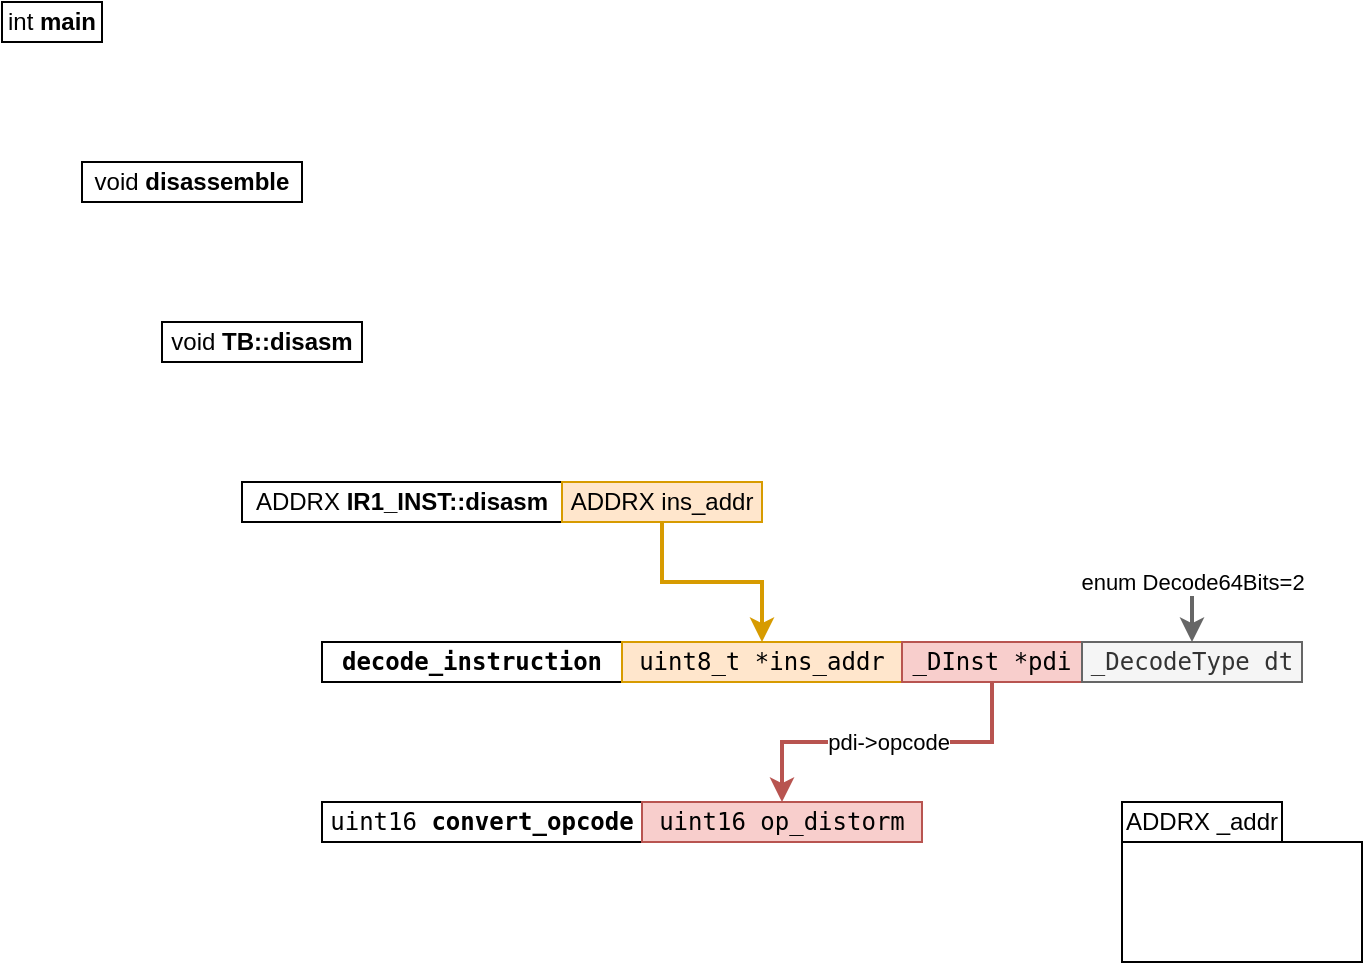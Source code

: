 <mxfile version="10.8.0" type="device"><diagram id="bkO7ftshaJtal8UCtl4T" name="Page-1"><mxGraphModel dx="634" dy="405" grid="1" gridSize="10" guides="1" tooltips="1" connect="1" arrows="1" fold="1" page="1" pageScale="1" pageWidth="827" pageHeight="1169" math="0" shadow="0"><root><mxCell id="0"/><mxCell id="1" parent="0"/><mxCell id="OEmIz0ak1bt8QmwSjWVq-1" value="int &lt;b&gt;main&lt;/b&gt;" style="rounded=0;whiteSpace=wrap;html=1;" vertex="1" parent="1"><mxGeometry x="40" y="40" width="50" height="20" as="geometry"/></mxCell><mxCell id="OEmIz0ak1bt8QmwSjWVq-2" value="void&lt;b&gt; disassemble&lt;/b&gt;" style="rounded=0;whiteSpace=wrap;html=1;" vertex="1" parent="1"><mxGeometry x="80" y="120" width="110" height="20" as="geometry"/></mxCell><mxCell id="OEmIz0ak1bt8QmwSjWVq-3" value="void &lt;b&gt;TB::disasm&lt;/b&gt;" style="rounded=0;whiteSpace=wrap;html=1;" vertex="1" parent="1"><mxGeometry x="120" y="200" width="100" height="20" as="geometry"/></mxCell><mxCell id="OEmIz0ak1bt8QmwSjWVq-4" value="ADDRX &lt;b&gt;IR1_INST::disasm&lt;/b&gt;" style="rounded=0;whiteSpace=wrap;html=1;" vertex="1" parent="1"><mxGeometry x="160" y="280" width="160" height="20" as="geometry"/></mxCell><mxCell id="OEmIz0ak1bt8QmwSjWVq-14" style="edgeStyle=orthogonalEdgeStyle;rounded=0;orthogonalLoop=1;jettySize=auto;html=1;strokeWidth=2;fillColor=#ffe6cc;strokeColor=#d79b00;" edge="1" parent="1" source="OEmIz0ak1bt8QmwSjWVq-5" target="OEmIz0ak1bt8QmwSjWVq-7"><mxGeometry relative="1" as="geometry"/></mxCell><mxCell id="OEmIz0ak1bt8QmwSjWVq-5" value="ADDRX ins_addr" style="rounded=0;whiteSpace=wrap;html=1;fillColor=#ffe6cc;strokeColor=#d79b00;" vertex="1" parent="1"><mxGeometry x="320" y="280" width="100" height="20" as="geometry"/></mxCell><mxCell id="OEmIz0ak1bt8QmwSjWVq-6" value="&lt;pre&gt;&lt;b&gt;decode_instruction&lt;/b&gt;&lt;/pre&gt;" style="rounded=0;whiteSpace=wrap;html=1;" vertex="1" parent="1"><mxGeometry x="200" y="360" width="150" height="20" as="geometry"/></mxCell><mxCell id="OEmIz0ak1bt8QmwSjWVq-7" value="&lt;pre&gt;uint8_t *ins_addr&lt;/pre&gt;" style="rounded=0;whiteSpace=wrap;html=1;fillColor=#ffe6cc;strokeColor=#d79b00;" vertex="1" parent="1"><mxGeometry x="350" y="360" width="140" height="20" as="geometry"/></mxCell><mxCell id="OEmIz0ak1bt8QmwSjWVq-13" value="pdi-&amp;gt;opcode" style="edgeStyle=orthogonalEdgeStyle;rounded=0;orthogonalLoop=1;jettySize=auto;html=1;fillColor=#f8cecc;strokeColor=#b85450;strokeWidth=2;" edge="1" parent="1" source="OEmIz0ak1bt8QmwSjWVq-8" target="OEmIz0ak1bt8QmwSjWVq-11"><mxGeometry relative="1" as="geometry"/></mxCell><mxCell id="OEmIz0ak1bt8QmwSjWVq-8" value="&lt;pre&gt;_DInst *pdi&lt;/pre&gt;" style="rounded=0;whiteSpace=wrap;html=1;fillColor=#f8cecc;strokeColor=#b85450;" vertex="1" parent="1"><mxGeometry x="490" y="360" width="90" height="20" as="geometry"/></mxCell><mxCell id="OEmIz0ak1bt8QmwSjWVq-9" value="&lt;pre&gt;_DecodeType dt&lt;/pre&gt;" style="rounded=0;whiteSpace=wrap;html=1;fillColor=#f5f5f5;strokeColor=#666666;fontColor=#333333;" vertex="1" parent="1"><mxGeometry x="580" y="360" width="110" height="20" as="geometry"/></mxCell><mxCell id="OEmIz0ak1bt8QmwSjWVq-10" value="&lt;pre&gt;&lt;span&gt;uint16 &lt;/span&gt;&lt;b&gt;convert_opcode&lt;/b&gt;&lt;/pre&gt;" style="rounded=0;whiteSpace=wrap;html=1;" vertex="1" parent="1"><mxGeometry x="200" y="440" width="160" height="20" as="geometry"/></mxCell><mxCell id="OEmIz0ak1bt8QmwSjWVq-11" value="&lt;pre&gt;uint16 op_distorm&lt;/pre&gt;" style="rounded=0;whiteSpace=wrap;html=1;fillColor=#f8cecc;strokeColor=#b85450;" vertex="1" parent="1"><mxGeometry x="360" y="440" width="140" height="20" as="geometry"/></mxCell><mxCell id="OEmIz0ak1bt8QmwSjWVq-15" value="enum&amp;nbsp;&lt;span&gt;Decode64Bits=2&lt;/span&gt;" style="endArrow=classic;html=1;strokeWidth=2;fillColor=#f5f5f5;strokeColor=#666666;" edge="1" parent="1" target="OEmIz0ak1bt8QmwSjWVq-9"><mxGeometry x="-1" width="50" height="50" relative="1" as="geometry"><mxPoint x="635" y="330" as="sourcePoint"/><mxPoint x="610" y="230" as="targetPoint"/><mxPoint as="offset"/></mxGeometry></mxCell><mxCell id="OEmIz0ak1bt8QmwSjWVq-16" value="ADDRX _addr" style="rounded=0;whiteSpace=wrap;html=1;" vertex="1" parent="1"><mxGeometry x="600" y="440" width="80" height="20" as="geometry"/></mxCell><mxCell id="OEmIz0ak1bt8QmwSjWVq-17" value="" style="rounded=0;whiteSpace=wrap;html=1;" vertex="1" parent="1"><mxGeometry x="600" y="460" width="120" height="60" as="geometry"/></mxCell></root></mxGraphModel></diagram></mxfile>